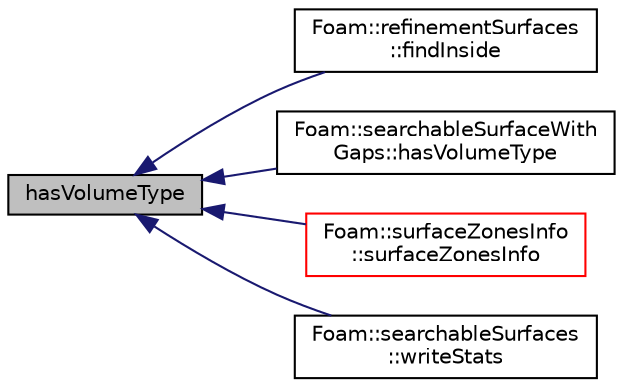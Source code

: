 digraph "hasVolumeType"
{
  bgcolor="transparent";
  edge [fontname="Helvetica",fontsize="10",labelfontname="Helvetica",labelfontsize="10"];
  node [fontname="Helvetica",fontsize="10",shape=record];
  rankdir="LR";
  Node1 [label="hasVolumeType",height=0.2,width=0.4,color="black", fillcolor="grey75", style="filled", fontcolor="black"];
  Node1 -> Node2 [dir="back",color="midnightblue",fontsize="10",style="solid",fontname="Helvetica"];
  Node2 [label="Foam::refinementSurfaces\l::findInside",height=0.2,width=0.4,color="black",URL="$a02104.html#a741361ae601f3db5b074092e03b8fa4a",tooltip="Detect if a point is &#39;inside&#39; (closed) surfaces. "];
  Node1 -> Node3 [dir="back",color="midnightblue",fontsize="10",style="solid",fontname="Helvetica"];
  Node3 [label="Foam::searchableSurfaceWith\lGaps::hasVolumeType",height=0.2,width=0.4,color="black",URL="$a02256.html#a798673b46d1d52d6ef1fd1286a72cf4a",tooltip="Whether supports volume type below. "];
  Node1 -> Node4 [dir="back",color="midnightblue",fontsize="10",style="solid",fontname="Helvetica"];
  Node4 [label="Foam::surfaceZonesInfo\l::surfaceZonesInfo",height=0.2,width=0.4,color="red",URL="$a02489.html#a69504d6ab926f87444de9f76ea9df9f7",tooltip="Construct from surfaces and dictionary. "];
  Node1 -> Node5 [dir="back",color="midnightblue",fontsize="10",style="solid",fontname="Helvetica"];
  Node5 [label="Foam::searchableSurfaces\l::writeStats",height=0.2,width=0.4,color="black",URL="$a02252.html#aa919f1135132c2e0b7774c9543710ecc",tooltip="Write some stats. "];
}
